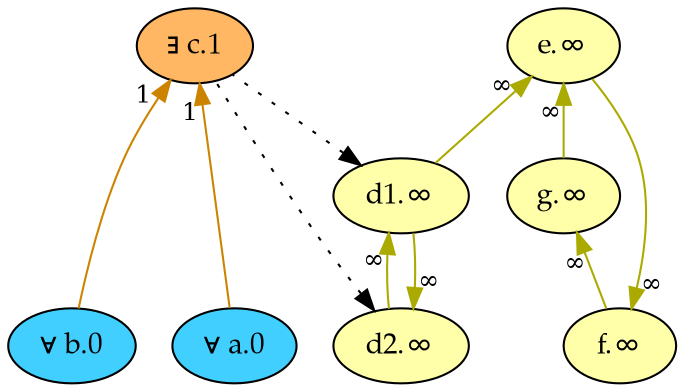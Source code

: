 digraph {
    rankdir="TB"
    node [style=filled fontname="Palatino" fontsize=14]
    node [fillcolor="#40cfff"]
    "a" [label="∀ a.0"]
    "b" [label="∀ b.0"]
    node [fillcolor="#FFFFAA"]
    "d1" [label="d1.∞"]
    "d2" [label="d2.∞"]
    "e" [label="e.∞"]
    "f" [label="f.∞"]
    "g" [label="g.∞"]
    node [fillcolor="#ffb763"]
    "c" [label="∃ c.1"]
    edge[labeldistance=1.5 fontsize=12]
    edge [color="#cc8400" style="solid" dir="back" taillabel="1"]
           "c" -> "a" 
           "c" -> "b" 
    edge [color="#AAAA00" style="solid" dir="back" taillabel="∞"]
           "d2" -> "d1" 
           "d1" -> "d2" 
           "e" -> "d1" 
           "e" -> "g" 
           "f" -> "e" 
           "g" -> "f" 
    edge [color="black" style="dotted" dir="back" taillabel="" constraint=false]
           "d1" -> "c" 
           "d2" -> "c" 
    {rank = max a b}
    {rank = min c}
}
